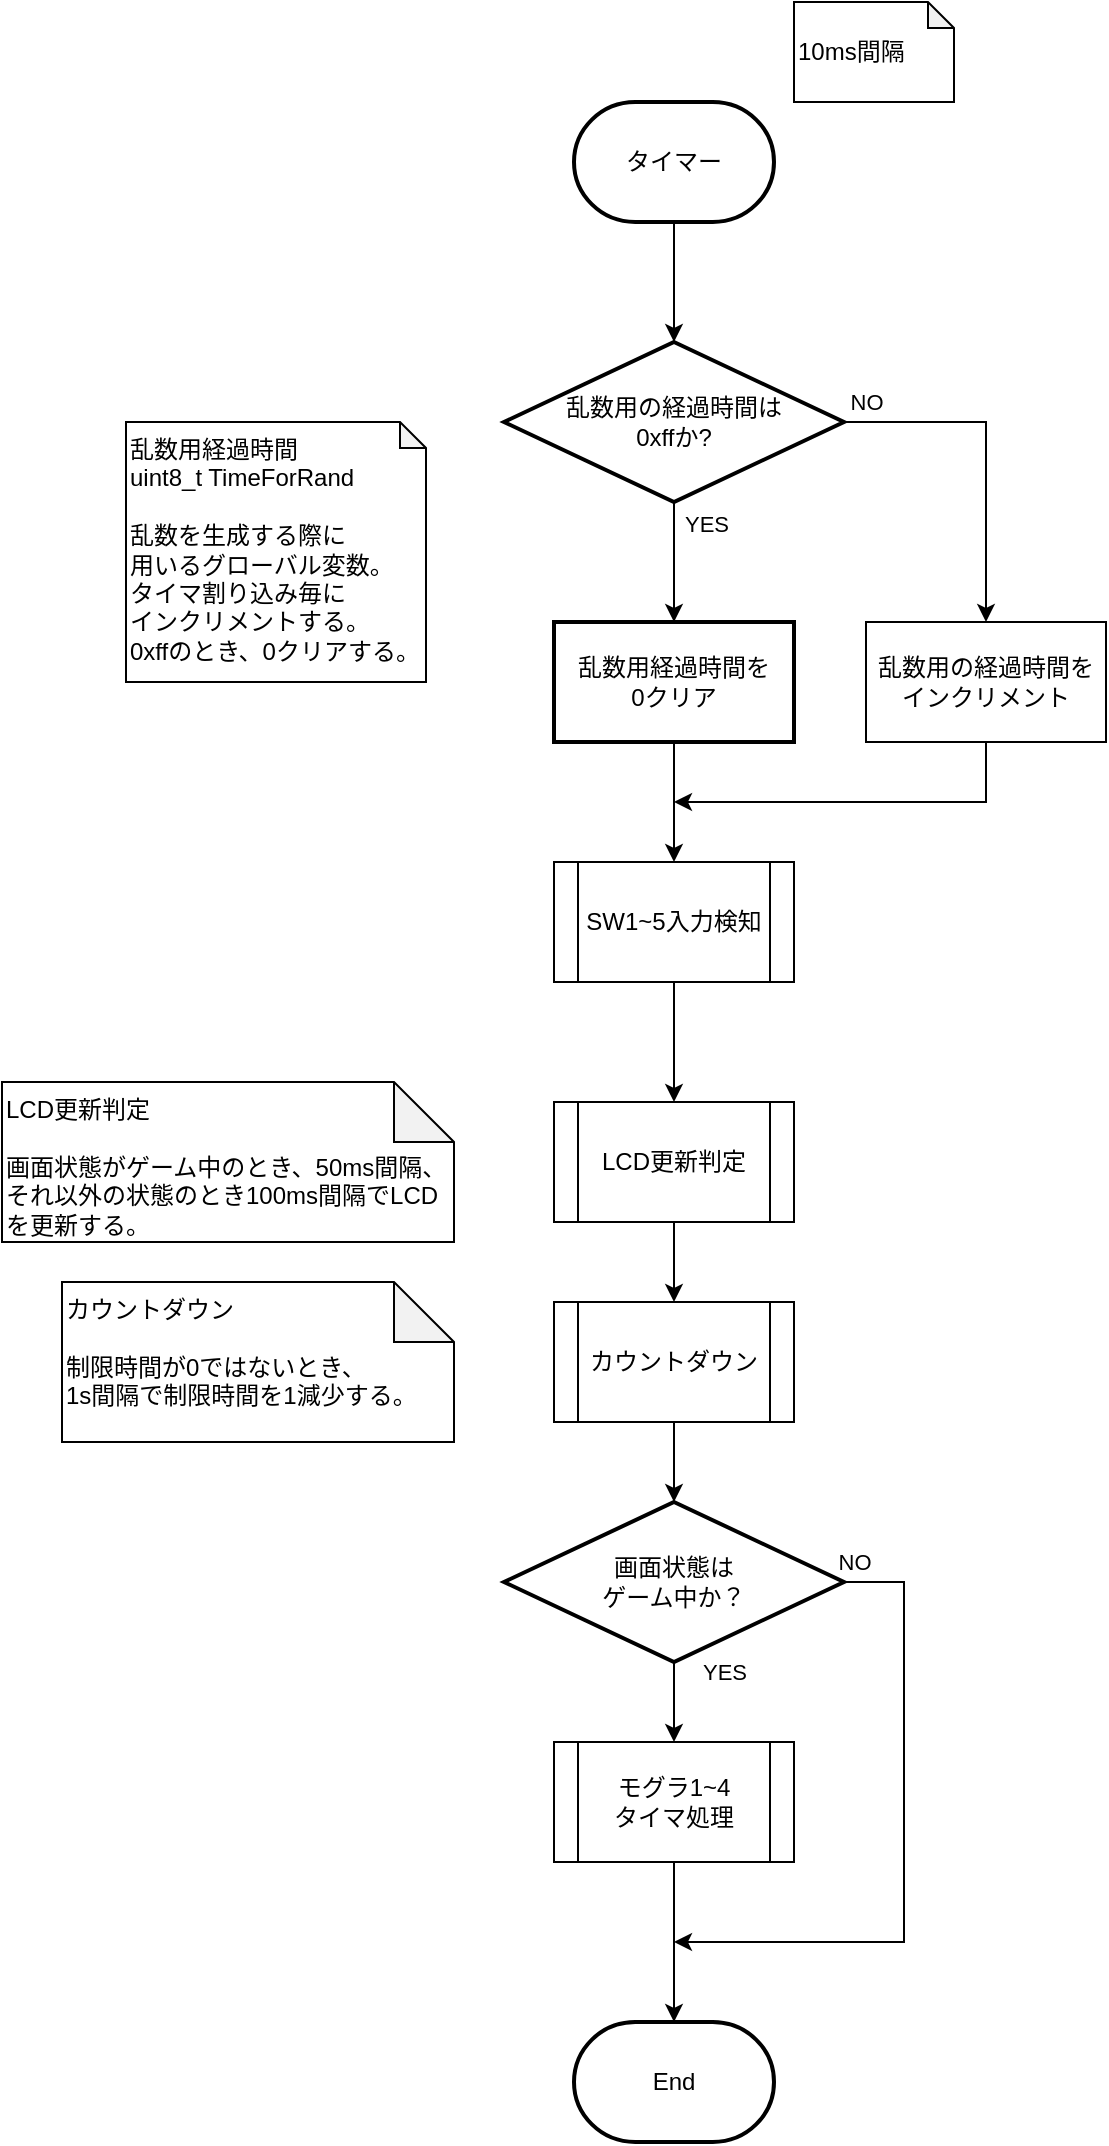 <mxfile version="13.6.2" type="device" pages="6"><diagram id="C4UiOn8G_oNXNngueYFW" name="タイマ割り込み"><mxGraphModel dx="768" dy="1667" grid="1" gridSize="10" guides="1" tooltips="1" connect="1" arrows="1" fold="1" page="1" pageScale="1" pageWidth="827" pageHeight="1169" math="0" shadow="0"><root><mxCell id="82_a3FsHzP6IaTtDiQ8j-0"/><mxCell id="82_a3FsHzP6IaTtDiQ8j-1" parent="82_a3FsHzP6IaTtDiQ8j-0"/><mxCell id="CfchBtsZi7F4YrzsTCuV-0" style="edgeStyle=orthogonalEdgeStyle;rounded=0;orthogonalLoop=1;jettySize=auto;html=1;exitX=0.5;exitY=1;exitDx=0;exitDy=0;entryX=0.5;entryY=0;entryDx=0;entryDy=0;" parent="82_a3FsHzP6IaTtDiQ8j-1" source="82_a3FsHzP6IaTtDiQ8j-6" target="-Sg9gFIOYxLXovaEyY0z-31" edge="1"><mxGeometry relative="1" as="geometry"/></mxCell><mxCell id="82_a3FsHzP6IaTtDiQ8j-6" value="SW1~5入力検知" style="shape=process;whiteSpace=wrap;html=1;backgroundOutline=1;" parent="82_a3FsHzP6IaTtDiQ8j-1" vertex="1"><mxGeometry x="413" y="-640" width="120" height="60" as="geometry"/></mxCell><mxCell id="82_a3FsHzP6IaTtDiQ8j-15" value="10ms間隔" style="shape=note;whiteSpace=wrap;html=1;backgroundOutline=1;darkOpacity=0.05;align=left;size=13;" parent="82_a3FsHzP6IaTtDiQ8j-1" vertex="1"><mxGeometry x="533" y="-1070" width="80" height="50" as="geometry"/></mxCell><mxCell id="-Sg9gFIOYxLXovaEyY0z-25" value="End" style="strokeWidth=2;html=1;shape=mxgraph.flowchart.terminator;whiteSpace=wrap;" parent="82_a3FsHzP6IaTtDiQ8j-1" vertex="1"><mxGeometry x="423" y="-60" width="100" height="60" as="geometry"/></mxCell><mxCell id="-Sg9gFIOYxLXovaEyY0z-26" value="カウントダウン&lt;br&gt;&lt;br&gt;制限時間が0ではないとき、&lt;br&gt;1s間隔で制限時間を1減少する。" style="shape=note;whiteSpace=wrap;html=1;backgroundOutline=1;darkOpacity=0.05;align=left;verticalAlign=top;" parent="82_a3FsHzP6IaTtDiQ8j-1" vertex="1"><mxGeometry x="167" y="-430" width="196" height="80" as="geometry"/></mxCell><mxCell id="-Sg9gFIOYxLXovaEyY0z-27" value="YES" style="edgeStyle=orthogonalEdgeStyle;rounded=0;orthogonalLoop=1;jettySize=auto;html=1;" parent="82_a3FsHzP6IaTtDiQ8j-1" source="-Sg9gFIOYxLXovaEyY0z-29" target="-Sg9gFIOYxLXovaEyY0z-36" edge="1"><mxGeometry x="-0.75" y="25" relative="1" as="geometry"><mxPoint x="473" y="-160" as="targetPoint"/><mxPoint as="offset"/></mxGeometry></mxCell><mxCell id="-Sg9gFIOYxLXovaEyY0z-28" value="NO" style="edgeStyle=orthogonalEdgeStyle;rounded=0;orthogonalLoop=1;jettySize=auto;html=1;exitX=1;exitY=0.5;exitDx=0;exitDy=0;" parent="82_a3FsHzP6IaTtDiQ8j-1" source="-Sg9gFIOYxLXovaEyY0z-29" edge="1"><mxGeometry x="-0.968" y="10" relative="1" as="geometry"><mxPoint x="473" y="-100" as="targetPoint"/><Array as="points"><mxPoint x="588" y="-280"/><mxPoint x="588" y="-100"/><mxPoint x="473" y="-100"/></Array><mxPoint as="offset"/></mxGeometry></mxCell><mxCell id="-Sg9gFIOYxLXovaEyY0z-29" value="画面状態は&lt;br&gt;ゲーム中か？" style="rhombus;whiteSpace=wrap;html=1;strokeWidth=2;" parent="82_a3FsHzP6IaTtDiQ8j-1" vertex="1"><mxGeometry x="388" y="-320" width="170" height="80" as="geometry"/></mxCell><mxCell id="-Sg9gFIOYxLXovaEyY0z-30" value="" style="edgeStyle=orthogonalEdgeStyle;rounded=0;orthogonalLoop=1;jettySize=auto;html=1;" parent="82_a3FsHzP6IaTtDiQ8j-1" source="-Sg9gFIOYxLXovaEyY0z-31" target="-Sg9gFIOYxLXovaEyY0z-33" edge="1"><mxGeometry relative="1" as="geometry"/></mxCell><mxCell id="-Sg9gFIOYxLXovaEyY0z-31" value="LCD更新判定" style="shape=process;whiteSpace=wrap;html=1;backgroundOutline=1;" parent="82_a3FsHzP6IaTtDiQ8j-1" vertex="1"><mxGeometry x="413" y="-520" width="120" height="60" as="geometry"/></mxCell><mxCell id="-Sg9gFIOYxLXovaEyY0z-32" value="" style="edgeStyle=orthogonalEdgeStyle;rounded=0;orthogonalLoop=1;jettySize=auto;html=1;" parent="82_a3FsHzP6IaTtDiQ8j-1" source="-Sg9gFIOYxLXovaEyY0z-33" target="-Sg9gFIOYxLXovaEyY0z-29" edge="1"><mxGeometry relative="1" as="geometry"/></mxCell><mxCell id="-Sg9gFIOYxLXovaEyY0z-33" value="カウントダウン" style="shape=process;whiteSpace=wrap;html=1;backgroundOutline=1;" parent="82_a3FsHzP6IaTtDiQ8j-1" vertex="1"><mxGeometry x="413" y="-420" width="120" height="60" as="geometry"/></mxCell><mxCell id="-Sg9gFIOYxLXovaEyY0z-34" value="LCD更新判定&lt;br&gt;&lt;br&gt;画面状態がゲーム中のとき、50ms間隔、それ以外の状態のとき100ms間隔でLCDを更新する。" style="shape=note;whiteSpace=wrap;html=1;backgroundOutline=1;darkOpacity=0.05;align=left;verticalAlign=top;" parent="82_a3FsHzP6IaTtDiQ8j-1" vertex="1"><mxGeometry x="137" y="-530" width="226" height="80" as="geometry"/></mxCell><mxCell id="-Sg9gFIOYxLXovaEyY0z-36" value="モグラ1~4&lt;br&gt;タイマ処理" style="shape=process;whiteSpace=wrap;html=1;backgroundOutline=1;" parent="82_a3FsHzP6IaTtDiQ8j-1" vertex="1"><mxGeometry x="413" y="-200" width="120" height="60" as="geometry"/></mxCell><mxCell id="-Sg9gFIOYxLXovaEyY0z-41" value="" style="edgeStyle=orthogonalEdgeStyle;rounded=0;orthogonalLoop=1;jettySize=auto;html=1;exitX=0.5;exitY=1;exitDx=0;exitDy=0;" parent="82_a3FsHzP6IaTtDiQ8j-1" source="-Sg9gFIOYxLXovaEyY0z-36" target="-Sg9gFIOYxLXovaEyY0z-25" edge="1"><mxGeometry relative="1" as="geometry"><mxPoint x="473" y="160" as="sourcePoint"/></mxGeometry></mxCell><mxCell id="f9EUW7qI4jeVvzpMTlka-3" value="乱数用経過時間&lt;br&gt;uint8_t TimeForRand&lt;br&gt;&lt;br&gt;乱数を生成する際に&lt;br&gt;用いるグローバル変数。&lt;br&gt;タイマ割り込み毎に&lt;br&gt;インクリメントする。&lt;br&gt;0xffのとき、0クリアする。" style="shape=note;whiteSpace=wrap;html=1;backgroundOutline=1;darkOpacity=0.05;align=left;size=13;verticalAlign=top;" parent="82_a3FsHzP6IaTtDiQ8j-1" vertex="1"><mxGeometry x="199" y="-860" width="150" height="130" as="geometry"/></mxCell><mxCell id="f9EUW7qI4jeVvzpMTlka-6" value="" style="edgeStyle=orthogonalEdgeStyle;rounded=0;orthogonalLoop=1;jettySize=auto;html=1;" parent="82_a3FsHzP6IaTtDiQ8j-1" source="f9EUW7qI4jeVvzpMTlka-7" edge="1"><mxGeometry relative="1" as="geometry"><mxPoint x="473" y="-670" as="targetPoint"/><Array as="points"><mxPoint x="629" y="-670"/></Array></mxGeometry></mxCell><mxCell id="f9EUW7qI4jeVvzpMTlka-7" value="乱数用の経過時間を&lt;br&gt;インクリメント" style="rounded=0;whiteSpace=wrap;html=1;" parent="82_a3FsHzP6IaTtDiQ8j-1" vertex="1"><mxGeometry x="569" y="-760" width="120" height="60" as="geometry"/></mxCell><mxCell id="f9EUW7qI4jeVvzpMTlka-11" value="" style="edgeStyle=orthogonalEdgeStyle;rounded=0;orthogonalLoop=1;jettySize=auto;html=1;" parent="82_a3FsHzP6IaTtDiQ8j-1" source="f9EUW7qI4jeVvzpMTlka-9" target="f9EUW7qI4jeVvzpMTlka-10" edge="1"><mxGeometry relative="1" as="geometry"/></mxCell><mxCell id="f9EUW7qI4jeVvzpMTlka-9" value="タイマー" style="strokeWidth=2;html=1;shape=mxgraph.flowchart.terminator;whiteSpace=wrap;" parent="82_a3FsHzP6IaTtDiQ8j-1" vertex="1"><mxGeometry x="423" y="-1020" width="100" height="60" as="geometry"/></mxCell><mxCell id="f9EUW7qI4jeVvzpMTlka-13" value="YES" style="edgeStyle=orthogonalEdgeStyle;rounded=0;orthogonalLoop=1;jettySize=auto;html=1;" parent="82_a3FsHzP6IaTtDiQ8j-1" source="f9EUW7qI4jeVvzpMTlka-10" target="f9EUW7qI4jeVvzpMTlka-12" edge="1"><mxGeometry x="-0.667" y="16" relative="1" as="geometry"><mxPoint y="1" as="offset"/></mxGeometry></mxCell><mxCell id="f9EUW7qI4jeVvzpMTlka-14" value="NO" style="edgeStyle=orthogonalEdgeStyle;rounded=0;orthogonalLoop=1;jettySize=auto;html=1;exitX=1;exitY=0.5;exitDx=0;exitDy=0;entryX=0.5;entryY=0;entryDx=0;entryDy=0;" parent="82_a3FsHzP6IaTtDiQ8j-1" source="f9EUW7qI4jeVvzpMTlka-10" target="f9EUW7qI4jeVvzpMTlka-7" edge="1"><mxGeometry x="-0.871" y="10" relative="1" as="geometry"><mxPoint as="offset"/></mxGeometry></mxCell><mxCell id="f9EUW7qI4jeVvzpMTlka-10" value="乱数用の経過時間は&lt;br&gt;0xffか?" style="rhombus;whiteSpace=wrap;html=1;strokeWidth=2;" parent="82_a3FsHzP6IaTtDiQ8j-1" vertex="1"><mxGeometry x="388" y="-900" width="170" height="80" as="geometry"/></mxCell><mxCell id="f9EUW7qI4jeVvzpMTlka-15" style="edgeStyle=orthogonalEdgeStyle;rounded=0;orthogonalLoop=1;jettySize=auto;html=1;entryX=0.5;entryY=0;entryDx=0;entryDy=0;" parent="82_a3FsHzP6IaTtDiQ8j-1" source="f9EUW7qI4jeVvzpMTlka-12" target="82_a3FsHzP6IaTtDiQ8j-6" edge="1"><mxGeometry relative="1" as="geometry"/></mxCell><mxCell id="f9EUW7qI4jeVvzpMTlka-12" value="乱数用経過時間を&lt;br&gt;0クリア" style="whiteSpace=wrap;html=1;strokeWidth=2;" parent="82_a3FsHzP6IaTtDiQ8j-1" vertex="1"><mxGeometry x="413" y="-760" width="120" height="60" as="geometry"/></mxCell></root></mxGraphModel></diagram><diagram id="nZ6_9YVF645hUhn-ThvQ" name="SWx入力検知"><mxGraphModel dx="768" dy="491" grid="1" gridSize="10" guides="1" tooltips="1" connect="1" arrows="1" fold="1" page="1" pageScale="1" pageWidth="827" pageHeight="1169" math="0" shadow="0"><root><mxCell id="kZiBYAE6nFvpmbD5GY39-0"/><mxCell id="kZiBYAE6nFvpmbD5GY39-1" parent="kZiBYAE6nFvpmbD5GY39-0"/><mxCell id="r-ORSkZ6ZlocxdxCIIOa-3" value="0" style="edgeStyle=orthogonalEdgeStyle;rounded=0;orthogonalLoop=1;jettySize=auto;html=1;entryX=0.5;entryY=0;entryDx=0;entryDy=0;" parent="kZiBYAE6nFvpmbD5GY39-1" source="r-ORSkZ6ZlocxdxCIIOa-0" target="d1PUXkbqGHuf1PhaDBdO-2" edge="1"><mxGeometry x="-0.74" y="8" relative="1" as="geometry"><mxPoint x="392.5" y="720" as="targetPoint"/><mxPoint as="offset"/></mxGeometry></mxCell><mxCell id="d1PUXkbqGHuf1PhaDBdO-0" value="1" style="edgeStyle=orthogonalEdgeStyle;rounded=0;orthogonalLoop=1;jettySize=auto;html=1;exitX=1;exitY=0.5;exitDx=0;exitDy=0;" parent="kZiBYAE6nFvpmbD5GY39-1" source="r-ORSkZ6ZlocxdxCIIOa-0" target="d1PUXkbqGHuf1PhaDBdO-1" edge="1"><mxGeometry x="-0.984" y="10" relative="1" as="geometry"><mxPoint x="620" y="730" as="targetPoint"/><mxPoint x="1" as="offset"/></mxGeometry></mxCell><mxCell id="r-ORSkZ6ZlocxdxCIIOa-0" value="SWxポート値" style="rhombus;whiteSpace=wrap;html=1;strokeWidth=2;" parent="kZiBYAE6nFvpmbD5GY39-1" vertex="1"><mxGeometry x="297.5" y="570" width="190" height="80" as="geometry"/></mxCell><mxCell id="ggVYb9dm9Nbz7zMh7LIq-2" style="edgeStyle=orthogonalEdgeStyle;rounded=0;orthogonalLoop=1;jettySize=auto;html=1;exitX=0.5;exitY=1;exitDx=0;exitDy=0;" parent="kZiBYAE6nFvpmbD5GY39-1" source="d1PUXkbqGHuf1PhaDBdO-1" edge="1"><mxGeometry relative="1" as="geometry"><mxPoint x="393" y="1230" as="targetPoint"/><Array as="points"><mxPoint x="690" y="1230"/><mxPoint x="393" y="1230"/></Array></mxGeometry></mxCell><mxCell id="d1PUXkbqGHuf1PhaDBdO-1" value="チャタリング処理回数&lt;br&gt;とSWx入力値を&lt;br&gt;0にする" style="rounded=0;whiteSpace=wrap;html=1;" parent="kZiBYAE6nFvpmbD5GY39-1" vertex="1"><mxGeometry x="620" y="720" width="140" height="60" as="geometry"/></mxCell><mxCell id="d1PUXkbqGHuf1PhaDBdO-5" value="YES" style="edgeStyle=orthogonalEdgeStyle;rounded=0;orthogonalLoop=1;jettySize=auto;html=1;" parent="kZiBYAE6nFvpmbD5GY39-1" source="d1PUXkbqGHuf1PhaDBdO-2" target="d1PUXkbqGHuf1PhaDBdO-4" edge="1"><mxGeometry x="-0.714" y="18" relative="1" as="geometry"><mxPoint as="offset"/></mxGeometry></mxCell><mxCell id="ggVYb9dm9Nbz7zMh7LIq-3" value="NO" style="edgeStyle=orthogonalEdgeStyle;rounded=0;orthogonalLoop=1;jettySize=auto;html=1;exitX=1;exitY=0.5;exitDx=0;exitDy=0;entryX=0.5;entryY=0;entryDx=0;entryDy=0;" parent="kZiBYAE6nFvpmbD5GY39-1" source="d1PUXkbqGHuf1PhaDBdO-2" target="8lTnWRz9RbuQ35G65AID-1" edge="1"><mxGeometry x="-0.876" y="10" relative="1" as="geometry"><mxPoint x="690" y="890" as="targetPoint"/><mxPoint as="offset"/></mxGeometry></mxCell><mxCell id="d1PUXkbqGHuf1PhaDBdO-2" value="チャタリング処理回数&lt;br&gt;が3以上か？" style="rhombus;whiteSpace=wrap;html=1;strokeWidth=2;" parent="kZiBYAE6nFvpmbD5GY39-1" vertex="1"><mxGeometry x="297.5" y="720" width="190" height="80" as="geometry"/></mxCell><mxCell id="GpqzGrBlohHstggLvq2k-1" value="" style="edgeStyle=orthogonalEdgeStyle;rounded=0;orthogonalLoop=1;jettySize=auto;html=1;" parent="kZiBYAE6nFvpmbD5GY39-1" source="d1PUXkbqGHuf1PhaDBdO-4" target="GpqzGrBlohHstggLvq2k-0" edge="1"><mxGeometry relative="1" as="geometry"/></mxCell><mxCell id="d1PUXkbqGHuf1PhaDBdO-4" value="SWx入力値を1にする" style="whiteSpace=wrap;html=1;strokeWidth=2;" parent="kZiBYAE6nFvpmbD5GY39-1" vertex="1"><mxGeometry x="332.5" y="850" width="120" height="60" as="geometry"/></mxCell><mxCell id="GpqzGrBlohHstggLvq2k-3" value="YES" style="edgeStyle=orthogonalEdgeStyle;rounded=0;orthogonalLoop=1;jettySize=auto;html=1;" parent="kZiBYAE6nFvpmbD5GY39-1" source="GpqzGrBlohHstggLvq2k-0" target="GpqzGrBlohHstggLvq2k-2" edge="1"><mxGeometry x="-0.714" y="17" relative="1" as="geometry"><mxPoint as="offset"/></mxGeometry></mxCell><mxCell id="ggVYb9dm9Nbz7zMh7LIq-4" value="NO" style="edgeStyle=orthogonalEdgeStyle;rounded=0;orthogonalLoop=1;jettySize=auto;html=1;exitX=1;exitY=0.5;exitDx=0;exitDy=0;" parent="kZiBYAE6nFvpmbD5GY39-1" source="GpqzGrBlohHstggLvq2k-0" edge="1"><mxGeometry x="-0.882" y="10" relative="1" as="geometry"><mxPoint x="520" y="1230" as="targetPoint"/><mxPoint as="offset"/></mxGeometry></mxCell><mxCell id="GpqzGrBlohHstggLvq2k-0" value="SWx入力値が1&lt;br&gt;かつ&lt;br&gt;前回のSWx入力値が0か？" style="rhombus;whiteSpace=wrap;html=1;strokeWidth=2;" parent="kZiBYAE6nFvpmbD5GY39-1" vertex="1"><mxGeometry x="288.75" y="970" width="207.5" height="100" as="geometry"/></mxCell><mxCell id="ggVYb9dm9Nbz7zMh7LIq-0" value="" style="edgeStyle=orthogonalEdgeStyle;rounded=0;orthogonalLoop=1;jettySize=auto;html=1;" parent="kZiBYAE6nFvpmbD5GY39-1" source="GpqzGrBlohHstggLvq2k-2" target="Z06QRvlS2Tx_yEmqbj3p-0" edge="1"><mxGeometry relative="1" as="geometry"><mxPoint x="392.5" y="1460" as="targetPoint"/></mxGeometry></mxCell><mxCell id="GpqzGrBlohHstggLvq2k-2" value="SWStateを更新" style="whiteSpace=wrap;html=1;strokeWidth=2;" parent="kZiBYAE6nFvpmbD5GY39-1" vertex="1"><mxGeometry x="332.5" y="1120" width="120" height="60" as="geometry"/></mxCell><mxCell id="Jlqps3N-1PmSmZK25151-0" value="SWxポート値&lt;br&gt;&lt;br&gt;SWxの生データ。&lt;br&gt;Lアクティブのため、&lt;br&gt;SWxポート値が0でSWが&lt;br&gt;押されていることになる" style="shape=note;whiteSpace=wrap;html=1;backgroundOutline=1;darkOpacity=0.05;size=16;align=left;verticalAlign=top;" parent="kZiBYAE6nFvpmbD5GY39-1" vertex="1"><mxGeometry x="87.5" y="560" width="170" height="100" as="geometry"/></mxCell><mxCell id="Jlqps3N-1PmSmZK25151-2" value="SWx入力値&lt;br&gt;&lt;br&gt;チャタ取りをしたSWxの値。&lt;br&gt;1：SWが押されている。&lt;br&gt;0：SWが押されていない。" style="shape=note;whiteSpace=wrap;html=1;backgroundOutline=1;darkOpacity=0.05;size=16;align=left;verticalAlign=top;" parent="kZiBYAE6nFvpmbD5GY39-1" vertex="1"><mxGeometry x="95" y="840" width="170" height="100" as="geometry"/></mxCell><mxCell id="Jlqps3N-1PmSmZK25151-3" value="SWStateの更新&lt;br&gt;SW1押下：SWState | 0b0000 0001&lt;br&gt;SW2押下：SWState | 0b0000 0010&lt;br&gt;SW3押下：SWState | 0b0000 0100&lt;br&gt;SW4押下：SWState | 0b0000 1000&lt;br&gt;SW5押下：SWState | 0b0001 0000&lt;br&gt;&lt;br&gt;立てられたbitは、メイン処理内でSW入力による処理が終わった時に下げられる。" style="shape=note;whiteSpace=wrap;html=1;backgroundOutline=1;darkOpacity=0.05;size=16;align=left;verticalAlign=top;" parent="kZiBYAE6nFvpmbD5GY39-1" vertex="1"><mxGeometry x="65" y="1110" width="200" height="150" as="geometry"/></mxCell><mxCell id="Jlqps3N-1PmSmZK25151-5" value="SWxエッジ検出" style="shape=note;whiteSpace=wrap;html=1;backgroundOutline=1;darkOpacity=0.05;size=16;align=left;verticalAlign=top;" parent="kZiBYAE6nFvpmbD5GY39-1" vertex="1"><mxGeometry x="420" y="950" width="110" height="30" as="geometry"/></mxCell><mxCell id="zrnZjt6x9mvCKEgHq1JU-0" value="End" style="strokeWidth=2;html=1;shape=mxgraph.flowchart.terminator;whiteSpace=wrap;" parent="kZiBYAE6nFvpmbD5GY39-1" vertex="1"><mxGeometry x="342.5" y="1400" width="100" height="60" as="geometry"/></mxCell><mxCell id="Z06QRvlS2Tx_yEmqbj3p-1" value="" style="edgeStyle=orthogonalEdgeStyle;rounded=0;orthogonalLoop=1;jettySize=auto;html=1;" parent="kZiBYAE6nFvpmbD5GY39-1" source="Z06QRvlS2Tx_yEmqbj3p-0" target="zrnZjt6x9mvCKEgHq1JU-0" edge="1"><mxGeometry relative="1" as="geometry"/></mxCell><mxCell id="Z06QRvlS2Tx_yEmqbj3p-0" value="前回のSWx入力値&lt;br&gt;を更新" style="rounded=0;whiteSpace=wrap;html=1;" parent="kZiBYAE6nFvpmbD5GY39-1" vertex="1"><mxGeometry x="332.5" y="1270" width="120" height="60" as="geometry"/></mxCell><mxCell id="Z06QRvlS2Tx_yEmqbj3p-2" value="前回のSWx入力値&lt;br&gt;&lt;br&gt;前回のタイマ割り込み時のSWx入力値。&lt;br&gt;SWx入力検知の最後に更新する。" style="shape=note;whiteSpace=wrap;html=1;backgroundOutline=1;darkOpacity=0.05;size=16;align=left;verticalAlign=top;" parent="kZiBYAE6nFvpmbD5GY39-1" vertex="1"><mxGeometry x="95" y="970" width="170" height="110" as="geometry"/></mxCell><mxCell id="Z06QRvlS2Tx_yEmqbj3p-3" value="チャタリング処理回数&lt;br&gt;&lt;br&gt;チャタ対策用の変数。&lt;br&gt;SWxポート値が0のとき、&lt;br&gt;チャタリング処理回数が3未満で&lt;br&gt;インクリメントされ、&lt;br&gt;3以上でSWx入力値を1にする。" style="shape=note;whiteSpace=wrap;html=1;backgroundOutline=1;darkOpacity=0.05;size=16;align=left;verticalAlign=top;" parent="kZiBYAE6nFvpmbD5GY39-1" vertex="1"><mxGeometry x="80" y="700" width="185" height="120" as="geometry"/></mxCell><mxCell id="8lTnWRz9RbuQ35G65AID-0" value="" style="edgeStyle=orthogonalEdgeStyle;rounded=0;orthogonalLoop=1;jettySize=auto;html=1;" parent="kZiBYAE6nFvpmbD5GY39-1" source="8lTnWRz9RbuQ35G65AID-1" edge="1"><mxGeometry relative="1" as="geometry"><mxPoint x="585" y="1230" as="targetPoint"/></mxGeometry></mxCell><mxCell id="8lTnWRz9RbuQ35G65AID-1" value="チャタリング処理回数をインクリメント" style="whiteSpace=wrap;html=1;strokeWidth=2;" parent="kZiBYAE6nFvpmbD5GY39-1" vertex="1"><mxGeometry x="520" y="850" width="130" height="60" as="geometry"/></mxCell><mxCell id="FLiIaQNmWerbj6zGijh2-0" value="" style="edgeStyle=orthogonalEdgeStyle;rounded=0;orthogonalLoop=1;jettySize=auto;html=1;entryX=0.5;entryY=0;entryDx=0;entryDy=0;" parent="kZiBYAE6nFvpmbD5GY39-1" source="FLiIaQNmWerbj6zGijh2-1" edge="1"><mxGeometry relative="1" as="geometry"><mxPoint x="392.5" y="260" as="targetPoint"/></mxGeometry></mxCell><mxCell id="FLiIaQNmWerbj6zGijh2-1" value="start" style="strokeWidth=2;html=1;shape=mxgraph.flowchart.terminator;whiteSpace=wrap;" parent="kZiBYAE6nFvpmbD5GY39-1" vertex="1"><mxGeometry x="342.5" y="157" width="100" height="60" as="geometry"/></mxCell><mxCell id="FLiIaQNmWerbj6zGijh2-2" value="SWx入力検知" style="shape=note;whiteSpace=wrap;html=1;backgroundOutline=1;darkOpacity=0.05;" parent="kZiBYAE6nFvpmbD5GY39-1" vertex="1"><mxGeometry x="318.75" y="60" width="147.5" height="50" as="geometry"/></mxCell><mxCell id="FLiIaQNmWerbj6zGijh2-6" value="NO" style="edgeStyle=orthogonalEdgeStyle;rounded=0;orthogonalLoop=1;jettySize=auto;html=1;" parent="kZiBYAE6nFvpmbD5GY39-1" source="FLiIaQNmWerbj6zGijh2-5" target="r-ORSkZ6ZlocxdxCIIOa-0" edge="1"><mxGeometry x="-0.8" y="18" relative="1" as="geometry"><mxPoint as="offset"/></mxGeometry></mxCell><mxCell id="FLiIaQNmWerbj6zGijh2-7" value="YES" style="edgeStyle=orthogonalEdgeStyle;rounded=0;orthogonalLoop=1;jettySize=auto;html=1;exitX=1;exitY=0.5;exitDx=0;exitDy=0;" parent="kZiBYAE6nFvpmbD5GY39-1" source="FLiIaQNmWerbj6zGijh2-5" edge="1"><mxGeometry x="-0.991" y="10" relative="1" as="geometry"><mxPoint x="393" y="1370" as="targetPoint"/><Array as="points"><mxPoint x="800" y="430"/><mxPoint x="800" y="1370"/></Array><mxPoint as="offset"/></mxGeometry></mxCell><mxCell id="FLiIaQNmWerbj6zGijh2-5" value="SWxが押下されているか？" style="rhombus;whiteSpace=wrap;html=1;" parent="kZiBYAE6nFvpmbD5GY39-1" vertex="1"><mxGeometry x="292.5" y="390" width="200" height="80" as="geometry"/></mxCell><mxCell id="ve9Jpth5XHOio87bljjp-0" value="" style="edgeStyle=orthogonalEdgeStyle;rounded=0;orthogonalLoop=1;jettySize=auto;html=1;" parent="kZiBYAE6nFvpmbD5GY39-1" source="ve9Jpth5XHOio87bljjp-1" edge="1"><mxGeometry relative="1" as="geometry"><mxPoint x="392.5" y="390" as="targetPoint"/></mxGeometry></mxCell><mxCell id="ve9Jpth5XHOio87bljjp-1" value="SWxポート値取得" style="whiteSpace=wrap;html=1;strokeWidth=2;" parent="kZiBYAE6nFvpmbD5GY39-1" vertex="1"><mxGeometry x="332.5" y="260" width="120" height="60" as="geometry"/></mxCell><mxCell id="bekDsu5ege-4Lup44org-0" value="xは1~5の意" style="shape=note;whiteSpace=wrap;html=1;backgroundOutline=1;darkOpacity=0.05;size=15;" parent="kZiBYAE6nFvpmbD5GY39-1" vertex="1"><mxGeometry x="466.25" y="30" width="103.75" height="50" as="geometry"/></mxCell><mxCell id="bekDsu5ege-4Lup44org-2" value="&lt;span&gt;uint8_t SWState&lt;/span&gt;&lt;br&gt;&lt;br&gt;&lt;span&gt;5bitで5つのSWの押下を表現する&lt;br&gt;グローバル変数。&lt;br&gt;1：押下されている&lt;br&gt;0：押下されていない&lt;br&gt;&amp;nbsp; &amp;nbsp; &amp;nbsp; &amp;nbsp; &amp;nbsp; &amp;nbsp; &amp;nbsp; sw5 sw4 sw3 sw2 sw1&lt;br&gt;&amp;nbsp;0 | 0 | 0 |&amp;nbsp; 0&amp;nbsp; |&amp;nbsp; 0&amp;nbsp; |&amp;nbsp; 0&amp;nbsp; |&amp;nbsp; 0&amp;nbsp; |&amp;nbsp; 0&amp;nbsp; |&lt;br&gt;&lt;br&gt;SWx押下の確認&lt;br&gt;&lt;/span&gt;SW1：SWState &amp;amp; 0b0000 0001&lt;br&gt;SW2：SWState &amp;amp; 0b0000 0010&lt;br&gt;SW3：SWState &amp;amp; 0b0000 0100&lt;br&gt;SW4：SWState &amp;amp; 0b0000 1000&lt;br&gt;SW5：SWState &amp;amp; 0b0001 0000&lt;span&gt;&lt;br&gt;&lt;/span&gt;" style="shape=note;html=1;backgroundOutline=1;darkOpacity=0.05;align=left;verticalAlign=top;size=10;" parent="kZiBYAE6nFvpmbD5GY39-1" vertex="1"><mxGeometry x="70" y="300" width="187.5" height="230" as="geometry"/></mxCell></root></mxGraphModel></diagram><diagram id="V3TPJ0kKaJHPZJocanCF" name="LCD更新判定"><mxGraphModel dx="768" dy="1667" grid="1" gridSize="10" guides="1" tooltips="1" connect="1" arrows="1" fold="1" page="1" pageScale="1" pageWidth="827" pageHeight="1169" math="0" shadow="0"><root><mxCell id="pNIpm9MRHYhzraGkcjrT-0"/><mxCell id="pNIpm9MRHYhzraGkcjrT-1" parent="pNIpm9MRHYhzraGkcjrT-0"/><mxCell id="pNIpm9MRHYhzraGkcjrT-2" value="" style="edgeStyle=orthogonalEdgeStyle;rounded=0;orthogonalLoop=1;jettySize=auto;html=1;entryX=0.5;entryY=0;entryDx=0;entryDy=0;" parent="pNIpm9MRHYhzraGkcjrT-1" source="pNIpm9MRHYhzraGkcjrT-3" target="pNIpm9MRHYhzraGkcjrT-6" edge="1"><mxGeometry relative="1" as="geometry"><mxPoint x="414" y="-800" as="targetPoint"/></mxGeometry></mxCell><mxCell id="pNIpm9MRHYhzraGkcjrT-3" value="Start" style="strokeWidth=2;html=1;shape=mxgraph.flowchart.terminator;whiteSpace=wrap;" parent="pNIpm9MRHYhzraGkcjrT-1" vertex="1"><mxGeometry x="364" y="-930" width="100" height="60" as="geometry"/></mxCell><mxCell id="pNIpm9MRHYhzraGkcjrT-4" value="YES" style="edgeStyle=orthogonalEdgeStyle;rounded=0;orthogonalLoop=1;jettySize=auto;html=1;" parent="pNIpm9MRHYhzraGkcjrT-1" source="pNIpm9MRHYhzraGkcjrT-6" target="pNIpm9MRHYhzraGkcjrT-8" edge="1"><mxGeometry x="-0.778" y="16" relative="1" as="geometry"><mxPoint as="offset"/></mxGeometry></mxCell><mxCell id="pNIpm9MRHYhzraGkcjrT-5" value="NO" style="edgeStyle=orthogonalEdgeStyle;rounded=0;orthogonalLoop=1;jettySize=auto;html=1;" parent="pNIpm9MRHYhzraGkcjrT-1" source="pNIpm9MRHYhzraGkcjrT-6" target="pNIpm9MRHYhzraGkcjrT-12" edge="1"><mxGeometry x="-0.909" y="10" relative="1" as="geometry"><mxPoint as="offset"/></mxGeometry></mxCell><mxCell id="pNIpm9MRHYhzraGkcjrT-6" value="LCD更新間隔が0" style="rhombus;whiteSpace=wrap;html=1;strokeWidth=2;" parent="pNIpm9MRHYhzraGkcjrT-1" vertex="1"><mxGeometry x="329" y="-800" width="170" height="80" as="geometry"/></mxCell><mxCell id="pNIpm9MRHYhzraGkcjrT-7" value="" style="edgeStyle=orthogonalEdgeStyle;rounded=0;orthogonalLoop=1;jettySize=auto;html=1;" parent="pNIpm9MRHYhzraGkcjrT-1" source="pNIpm9MRHYhzraGkcjrT-8" target="pNIpm9MRHYhzraGkcjrT-10" edge="1"><mxGeometry relative="1" as="geometry"/></mxCell><mxCell id="pNIpm9MRHYhzraGkcjrT-8" value="LCD更新間隔を&lt;br&gt;UpdateIntervalLCD&lt;br&gt;にする" style="whiteSpace=wrap;html=1;strokeWidth=2;" parent="pNIpm9MRHYhzraGkcjrT-1" vertex="1"><mxGeometry x="354" y="-630" width="120" height="60" as="geometry"/></mxCell><mxCell id="pNIpm9MRHYhzraGkcjrT-9" value="" style="edgeStyle=orthogonalEdgeStyle;rounded=0;orthogonalLoop=1;jettySize=auto;html=1;" parent="pNIpm9MRHYhzraGkcjrT-1" source="pNIpm9MRHYhzraGkcjrT-10" target="pNIpm9MRHYhzraGkcjrT-13" edge="1"><mxGeometry relative="1" as="geometry"/></mxCell><mxCell id="pNIpm9MRHYhzraGkcjrT-10" value="LCD更新フラグをON" style="whiteSpace=wrap;html=1;strokeWidth=2;" parent="pNIpm9MRHYhzraGkcjrT-1" vertex="1"><mxGeometry x="354" y="-504" width="120" height="60" as="geometry"/></mxCell><mxCell id="pNIpm9MRHYhzraGkcjrT-11" style="edgeStyle=orthogonalEdgeStyle;rounded=0;orthogonalLoop=1;jettySize=auto;html=1;exitX=0.5;exitY=1;exitDx=0;exitDy=0;" parent="pNIpm9MRHYhzraGkcjrT-1" source="pNIpm9MRHYhzraGkcjrT-12" edge="1"><mxGeometry relative="1" as="geometry"><mxPoint x="414" y="-410" as="targetPoint"/><Array as="points"><mxPoint x="560" y="-410"/></Array></mxGeometry></mxCell><mxCell id="pNIpm9MRHYhzraGkcjrT-12" value="LCD更新間隔を&lt;br&gt;デクリメント" style="whiteSpace=wrap;html=1;strokeWidth=2;" parent="pNIpm9MRHYhzraGkcjrT-1" vertex="1"><mxGeometry x="500" y="-630" width="120" height="60" as="geometry"/></mxCell><mxCell id="pNIpm9MRHYhzraGkcjrT-13" value="End" style="strokeWidth=2;html=1;shape=mxgraph.flowchart.terminator;whiteSpace=wrap;" parent="pNIpm9MRHYhzraGkcjrT-1" vertex="1"><mxGeometry x="364" y="-360" width="100" height="60" as="geometry"/></mxCell><mxCell id="pNIpm9MRHYhzraGkcjrT-14" value="LCD更新間隔&lt;br&gt;&lt;br&gt;LCD更新のタイミングを制御する静的変数。&lt;br&gt;&lt;br&gt;uint8_t UpdateIntervalLCD&lt;br&gt;&lt;br&gt;LCD更新間隔を決定するグローバル変数。&lt;br&gt;画面状態がゲーム中のとき5(50ms間隔)、&lt;br&gt;それ以外のときは10(100ms間隔)" style="shape=note;whiteSpace=wrap;html=1;backgroundOutline=1;darkOpacity=0.05;align=left;size=15;verticalAlign=top;" parent="pNIpm9MRHYhzraGkcjrT-1" vertex="1"><mxGeometry x="100" y="-810" width="190" height="210" as="geometry"/></mxCell><mxCell id="pNIpm9MRHYhzraGkcjrT-15" value="LCD更新判定&lt;br&gt;void UpdateLCDDecision(void)&lt;br&gt;&lt;br&gt;LCDの更新を判定する関数。&lt;br&gt;LCDを更新する際は、LCD更新フラグをONにする。" style="shape=note;whiteSpace=wrap;html=1;size=14;verticalAlign=top;align=left;spacingTop=-6;" parent="pNIpm9MRHYhzraGkcjrT-1" vertex="1"><mxGeometry x="317.5" y="-1070" width="193" height="100" as="geometry"/></mxCell><mxCell id="pNIpm9MRHYhzraGkcjrT-16" value="LCD更新フラグ&lt;br&gt;&lt;br&gt;LCDの更新を制御するフラグ。&lt;br&gt;LCD更新関数でフラグをOFFにする。" style="shape=note;whiteSpace=wrap;html=1;backgroundOutline=1;darkOpacity=0.05;align=left;size=15;verticalAlign=top;" parent="pNIpm9MRHYhzraGkcjrT-1" vertex="1"><mxGeometry x="100" y="-519" width="210" height="90" as="geometry"/></mxCell></root></mxGraphModel></diagram><diagram id="eLfEMEqlcWBXFb_Rs1cY" name="カウントダウン"><mxGraphModel dx="768" dy="1660" grid="1" gridSize="10" guides="1" tooltips="1" connect="1" arrows="1" fold="1" page="1" pageScale="1" pageWidth="827" pageHeight="1169" math="0" shadow="0"><root><mxCell id="hW9EQ4oWzppn_fqib6Zk-0"/><mxCell id="hW9EQ4oWzppn_fqib6Zk-1" parent="hW9EQ4oWzppn_fqib6Zk-0"/><mxCell id="hW9EQ4oWzppn_fqib6Zk-2" value="" style="edgeStyle=orthogonalEdgeStyle;rounded=0;orthogonalLoop=1;jettySize=auto;html=1;entryX=0.5;entryY=0;entryDx=0;entryDy=0;" parent="hW9EQ4oWzppn_fqib6Zk-1" source="hW9EQ4oWzppn_fqib6Zk-3" target="hW9EQ4oWzppn_fqib6Zk-6" edge="1"><mxGeometry relative="1" as="geometry"><mxPoint x="414" y="-910" as="targetPoint"/></mxGeometry></mxCell><mxCell id="hW9EQ4oWzppn_fqib6Zk-3" value="Start" style="strokeWidth=2;html=1;shape=mxgraph.flowchart.terminator;whiteSpace=wrap;" parent="hW9EQ4oWzppn_fqib6Zk-1" vertex="1"><mxGeometry x="364" y="-1040" width="100" height="60" as="geometry"/></mxCell><mxCell id="hW9EQ4oWzppn_fqib6Zk-4" value="NO" style="edgeStyle=orthogonalEdgeStyle;rounded=0;orthogonalLoop=1;jettySize=auto;html=1;" parent="hW9EQ4oWzppn_fqib6Zk-1" source="hW9EQ4oWzppn_fqib6Zk-6" target="hW9EQ4oWzppn_fqib6Zk-16" edge="1"><mxGeometry x="-0.778" y="16" relative="1" as="geometry"><mxPoint as="offset"/></mxGeometry></mxCell><mxCell id="hW9EQ4oWzppn_fqib6Zk-5" value="NO" style="edgeStyle=orthogonalEdgeStyle;rounded=0;orthogonalLoop=1;jettySize=auto;html=1;exitX=1;exitY=0.5;exitDx=0;exitDy=0;" parent="hW9EQ4oWzppn_fqib6Zk-1" source="hW9EQ4oWzppn_fqib6Zk-16" target="hW9EQ4oWzppn_fqib6Zk-12" edge="1"><mxGeometry x="-0.863" y="10" relative="1" as="geometry"><mxPoint as="offset"/></mxGeometry></mxCell><mxCell id="hW9EQ4oWzppn_fqib6Zk-6" value="制限時間が0" style="rhombus;whiteSpace=wrap;html=1;strokeWidth=2;" parent="hW9EQ4oWzppn_fqib6Zk-1" vertex="1"><mxGeometry x="329" y="-910" width="170" height="80" as="geometry"/></mxCell><mxCell id="hW9EQ4oWzppn_fqib6Zk-7" value="" style="edgeStyle=orthogonalEdgeStyle;rounded=0;orthogonalLoop=1;jettySize=auto;html=1;" parent="hW9EQ4oWzppn_fqib6Zk-1" source="hW9EQ4oWzppn_fqib6Zk-8" target="hW9EQ4oWzppn_fqib6Zk-10" edge="1"><mxGeometry relative="1" as="geometry"/></mxCell><mxCell id="hW9EQ4oWzppn_fqib6Zk-8" value="制限時間更新間隔を100(1s)にする" style="whiteSpace=wrap;html=1;strokeWidth=2;" parent="hW9EQ4oWzppn_fqib6Zk-1" vertex="1"><mxGeometry x="354" y="-620" width="120" height="60" as="geometry"/></mxCell><mxCell id="hW9EQ4oWzppn_fqib6Zk-9" value="" style="edgeStyle=orthogonalEdgeStyle;rounded=0;orthogonalLoop=1;jettySize=auto;html=1;" parent="hW9EQ4oWzppn_fqib6Zk-1" source="hW9EQ4oWzppn_fqib6Zk-10" target="hW9EQ4oWzppn_fqib6Zk-13" edge="1"><mxGeometry relative="1" as="geometry"/></mxCell><mxCell id="hW9EQ4oWzppn_fqib6Zk-10" value="制限時間をデクリメント" style="whiteSpace=wrap;html=1;strokeWidth=2;" parent="hW9EQ4oWzppn_fqib6Zk-1" vertex="1"><mxGeometry x="354" y="-500" width="120" height="60" as="geometry"/></mxCell><mxCell id="hW9EQ4oWzppn_fqib6Zk-11" style="edgeStyle=orthogonalEdgeStyle;rounded=0;orthogonalLoop=1;jettySize=auto;html=1;exitX=0.5;exitY=1;exitDx=0;exitDy=0;" parent="hW9EQ4oWzppn_fqib6Zk-1" source="hW9EQ4oWzppn_fqib6Zk-12" edge="1"><mxGeometry relative="1" as="geometry"><mxPoint x="414" y="-400" as="targetPoint"/><Array as="points"><mxPoint x="559" y="-400"/></Array></mxGeometry></mxCell><mxCell id="hW9EQ4oWzppn_fqib6Zk-12" value="制限時間更新間隔を&lt;br&gt;デクリメント" style="whiteSpace=wrap;html=1;strokeWidth=2;" parent="hW9EQ4oWzppn_fqib6Zk-1" vertex="1"><mxGeometry x="499" y="-620" width="120" height="60" as="geometry"/></mxCell><mxCell id="hW9EQ4oWzppn_fqib6Zk-13" value="End" style="strokeWidth=2;html=1;shape=mxgraph.flowchart.terminator;whiteSpace=wrap;" parent="hW9EQ4oWzppn_fqib6Zk-1" vertex="1"><mxGeometry x="364" y="-330" width="100" height="60" as="geometry"/></mxCell><mxCell id="hW9EQ4oWzppn_fqib6Zk-14" value="YES" style="edgeStyle=orthogonalEdgeStyle;rounded=0;orthogonalLoop=1;jettySize=auto;html=1;exitX=0.5;exitY=1;exitDx=0;exitDy=0;entryX=0.5;entryY=0;entryDx=0;entryDy=0;" parent="hW9EQ4oWzppn_fqib6Zk-1" source="hW9EQ4oWzppn_fqib6Zk-16" target="hW9EQ4oWzppn_fqib6Zk-8" edge="1"><mxGeometry x="-0.667" y="16" relative="1" as="geometry"><mxPoint as="offset"/></mxGeometry></mxCell><mxCell id="hW9EQ4oWzppn_fqib6Zk-15" value="YES" style="edgeStyle=orthogonalEdgeStyle;rounded=0;orthogonalLoop=1;jettySize=auto;html=1;exitX=1;exitY=0.5;exitDx=0;exitDy=0;" parent="hW9EQ4oWzppn_fqib6Zk-1" source="hW9EQ4oWzppn_fqib6Zk-6" edge="1"><mxGeometry x="-0.975" y="10" relative="1" as="geometry"><mxPoint x="414" y="-360" as="targetPoint"/><Array as="points"><mxPoint x="640" y="-870"/><mxPoint x="640" y="-360"/></Array><mxPoint as="offset"/></mxGeometry></mxCell><mxCell id="hW9EQ4oWzppn_fqib6Zk-16" value="制限時間更新間隔が0" style="rhombus;whiteSpace=wrap;html=1;strokeWidth=2;" parent="hW9EQ4oWzppn_fqib6Zk-1" vertex="1"><mxGeometry x="329" y="-760" width="170" height="80" as="geometry"/></mxCell><mxCell id="hW9EQ4oWzppn_fqib6Zk-17" value="uint8_t 制限時間更新間隔&lt;br&gt;&lt;br&gt;制限時間を減少させるタイミングを制御する変数。" style="shape=note;whiteSpace=wrap;html=1;backgroundOutline=1;darkOpacity=0.05;align=left;size=15;verticalAlign=top;" parent="hW9EQ4oWzppn_fqib6Zk-1" vertex="1"><mxGeometry x="100" y="-765" width="190" height="90" as="geometry"/></mxCell><mxCell id="hW9EQ4oWzppn_fqib6Zk-18" value="カウントダウン&lt;br&gt;void CountDown(void)&lt;br&gt;&lt;br&gt;制限時間を1秒間で1減少させる関数。" style="shape=note;whiteSpace=wrap;html=1;backgroundOutline=1;darkOpacity=0.05;align=left;size=15;verticalAlign=top;" parent="hW9EQ4oWzppn_fqib6Zk-1" vertex="1"><mxGeometry x="319" y="-1130" width="190" height="80" as="geometry"/></mxCell><mxCell id="hW9EQ4oWzppn_fqib6Zk-19" value="制限時間&lt;br&gt;&lt;br&gt;モグラたたきゲームの時間を表すグローバル変数。&lt;br&gt;&lt;br&gt;メイン処理内で画面状態が&lt;br&gt;ゲーム開始カウントダウン&lt;br&gt;に遷移したときに3、&lt;br&gt;ゲーム中に遷移したときに60となる" style="shape=note;whiteSpace=wrap;html=1;backgroundOutline=1;darkOpacity=0.05;align=left;size=15;verticalAlign=top;" parent="hW9EQ4oWzppn_fqib6Zk-1" vertex="1"><mxGeometry x="80" y="-950" width="210" height="140" as="geometry"/></mxCell></root></mxGraphModel></diagram><diagram id="GfPwJHO-y7Ba91lNuhNj" name="モグラxタイマ処理"><mxGraphModel dx="-59" dy="491" grid="1" gridSize="10" guides="1" tooltips="1" connect="1" arrows="1" fold="1" page="1" pageScale="1" pageWidth="827" pageHeight="1169" math="0" shadow="0"><root><mxCell id="bvFB9T3cpRXaB6M1KaDV-0"/><mxCell id="bvFB9T3cpRXaB6M1KaDV-1" parent="bvFB9T3cpRXaB6M1KaDV-0"/><mxCell id="bvFB9T3cpRXaB6M1KaDV-2" value="「モグラx表示時間」&lt;br&gt;&lt;br&gt;モグラが表示されている時間&lt;br&gt;モグラが出現している時と、モグラが撃退され、消えるまでの時間を保持する。&lt;br&gt;&lt;br&gt;タイマで時間を減少させる。" style="shape=note;whiteSpace=wrap;html=1;size=14;verticalAlign=top;align=left;spacingTop=-6;" parent="bvFB9T3cpRXaB6M1KaDV-1" vertex="1"><mxGeometry x="1400" y="370" width="160" height="130" as="geometry"/></mxCell><mxCell id="bvFB9T3cpRXaB6M1KaDV-3" value="モグラ出現判定&lt;br&gt;100msごとなどで、フラグを立てて、メイン関数で判定を行う" style="shape=note;whiteSpace=wrap;html=1;size=14;verticalAlign=top;align=left;spacingTop=-6;" parent="bvFB9T3cpRXaB6M1KaDV-1" vertex="1"><mxGeometry x="920" y="410" width="160" height="70" as="geometry"/></mxCell><mxCell id="bvFB9T3cpRXaB6M1KaDV-4" value="" style="edgeStyle=orthogonalEdgeStyle;rounded=0;orthogonalLoop=1;jettySize=auto;html=1;entryX=0.5;entryY=0;entryDx=0;entryDy=0;entryPerimeter=0;" parent="bvFB9T3cpRXaB6M1KaDV-1" source="bvFB9T3cpRXaB6M1KaDV-5" target="bvFB9T3cpRXaB6M1KaDV-13" edge="1"><mxGeometry relative="1" as="geometry"><mxPoint x="1165" y="600" as="targetPoint"/></mxGeometry></mxCell><mxCell id="bvFB9T3cpRXaB6M1KaDV-5" value="モグラ出現判定" style="shape=process;whiteSpace=wrap;html=1;backgroundOutline=1;strokeWidth=2;" parent="bvFB9T3cpRXaB6M1KaDV-1" vertex="1"><mxGeometry x="1105" y="410" width="120" height="60" as="geometry"/></mxCell><mxCell id="bvFB9T3cpRXaB6M1KaDV-6" style="edgeStyle=orthogonalEdgeStyle;rounded=0;orthogonalLoop=1;jettySize=auto;html=1;exitX=0.5;exitY=1;exitDx=0;exitDy=0;" parent="bvFB9T3cpRXaB6M1KaDV-1" source="bvFB9T3cpRXaB6M1KaDV-7" edge="1"><mxGeometry relative="1" as="geometry"><mxPoint x="1165" y="535" as="targetPoint"/><Array as="points"><mxPoint x="1310" y="535"/></Array></mxGeometry></mxCell><mxCell id="bvFB9T3cpRXaB6M1KaDV-7" value="モグラx表示時間&lt;br&gt;デクリメント" style="whiteSpace=wrap;html=1;strokeWidth=2;" parent="bvFB9T3cpRXaB6M1KaDV-1" vertex="1"><mxGeometry x="1250" y="410" width="120" height="60" as="geometry"/></mxCell><mxCell id="bvFB9T3cpRXaB6M1KaDV-8" value="YES" style="edgeStyle=orthogonalEdgeStyle;rounded=0;orthogonalLoop=1;jettySize=auto;html=1;" parent="bvFB9T3cpRXaB6M1KaDV-1" source="bvFB9T3cpRXaB6M1KaDV-10" target="bvFB9T3cpRXaB6M1KaDV-5" edge="1"><mxGeometry x="-0.8" y="15" relative="1" as="geometry"><mxPoint as="offset"/></mxGeometry></mxCell><mxCell id="bvFB9T3cpRXaB6M1KaDV-9" value="NO" style="edgeStyle=orthogonalEdgeStyle;rounded=0;orthogonalLoop=1;jettySize=auto;html=1;exitX=1;exitY=0.5;exitDx=0;exitDy=0;entryX=0.5;entryY=0;entryDx=0;entryDy=0;" parent="bvFB9T3cpRXaB6M1KaDV-1" source="bvFB9T3cpRXaB6M1KaDV-10" target="bvFB9T3cpRXaB6M1KaDV-7" edge="1"><mxGeometry x="-0.923" y="10" relative="1" as="geometry"><mxPoint as="offset"/></mxGeometry></mxCell><mxCell id="bvFB9T3cpRXaB6M1KaDV-10" value="モグラ未出現か？" style="rhombus;whiteSpace=wrap;html=1;strokeWidth=2;" parent="bvFB9T3cpRXaB6M1KaDV-1" vertex="1"><mxGeometry x="1080" y="260" width="170" height="80" as="geometry"/></mxCell><mxCell id="bvFB9T3cpRXaB6M1KaDV-11" style="edgeStyle=orthogonalEdgeStyle;rounded=0;orthogonalLoop=1;jettySize=auto;html=1;exitX=0.5;exitY=1;exitDx=0;exitDy=0;exitPerimeter=0;" parent="bvFB9T3cpRXaB6M1KaDV-1" source="bvFB9T3cpRXaB6M1KaDV-12" target="bvFB9T3cpRXaB6M1KaDV-10" edge="1"><mxGeometry relative="1" as="geometry"/></mxCell><mxCell id="bvFB9T3cpRXaB6M1KaDV-12" value="Start" style="strokeWidth=2;html=1;shape=mxgraph.flowchart.terminator;whiteSpace=wrap;" parent="bvFB9T3cpRXaB6M1KaDV-1" vertex="1"><mxGeometry x="1115" y="150" width="100" height="60" as="geometry"/></mxCell><mxCell id="bvFB9T3cpRXaB6M1KaDV-13" value="End" style="strokeWidth=2;html=1;shape=mxgraph.flowchart.terminator;whiteSpace=wrap;" parent="bvFB9T3cpRXaB6M1KaDV-1" vertex="1"><mxGeometry x="1115" y="605" width="100" height="60" as="geometry"/></mxCell><mxCell id="bvFB9T3cpRXaB6M1KaDV-14" value="モグラxタイマ処理&lt;br&gt;void MolexTimerProcess(void)" style="shape=note;whiteSpace=wrap;html=1;backgroundOutline=1;darkOpacity=0.05;align=center;size=17;" parent="bvFB9T3cpRXaB6M1KaDV-1" vertex="1"><mxGeometry x="1070" y="50" width="180" height="70" as="geometry"/></mxCell><mxCell id="6-QF17sNc5cvpP7yc7La-0" value="xは1~4の意" style="shape=note;whiteSpace=wrap;html=1;backgroundOutline=1;darkOpacity=0.05;size=15;" parent="bvFB9T3cpRXaB6M1KaDV-1" vertex="1"><mxGeometry x="1260" y="20" width="100" height="40" as="geometry"/></mxCell></root></mxGraphModel></diagram><diagram id="7IJMeDul3ieizvXoM-Eb" name="モグラx出現判定"><mxGraphModel dx="768" dy="491" grid="1" gridSize="10" guides="1" tooltips="1" connect="1" arrows="1" fold="1" page="1" pageScale="1" pageWidth="827" pageHeight="1169" math="0" shadow="0"><root><mxCell id="RLkQG9RODE0vBwzLhkJe-0"/><mxCell id="RLkQG9RODE0vBwzLhkJe-1" parent="RLkQG9RODE0vBwzLhkJe-0"/><mxCell id="RLkQG9RODE0vBwzLhkJe-2" value="「モグラ出現フラグ」&lt;br&gt;タイマでモグラ出現判定()を行い、&lt;br&gt;出現が決定した場合、ONになる&lt;br&gt;&lt;br&gt;モグラ未出現の状態更新でOFFになる" style="shape=note;whiteSpace=wrap;html=1;backgroundOutline=1;darkOpacity=0.05;size=16;" parent="RLkQG9RODE0vBwzLhkJe-1" vertex="1"><mxGeometry x="580" y="800" width="210" height="90" as="geometry"/></mxCell><mxCell id="RLkQG9RODE0vBwzLhkJe-3" value="" style="edgeStyle=orthogonalEdgeStyle;rounded=0;orthogonalLoop=1;jettySize=auto;html=1;" parent="RLkQG9RODE0vBwzLhkJe-1" source="RLkQG9RODE0vBwzLhkJe-4" target="RLkQG9RODE0vBwzLhkJe-9" edge="1"><mxGeometry relative="1" as="geometry"/></mxCell><mxCell id="RLkQG9RODE0vBwzLhkJe-4" value="start" style="strokeWidth=2;html=1;shape=mxgraph.flowchart.terminator;whiteSpace=wrap;" parent="RLkQG9RODE0vBwzLhkJe-1" vertex="1"><mxGeometry x="342.5" y="337" width="100" height="60" as="geometry"/></mxCell><mxCell id="RLkQG9RODE0vBwzLhkJe-5" value="" style="edgeStyle=orthogonalEdgeStyle;rounded=0;orthogonalLoop=1;jettySize=auto;html=1;exitX=0.5;exitY=1;exitDx=0;exitDy=0;" parent="RLkQG9RODE0vBwzLhkJe-1" source="RLkQG9RODE0vBwzLhkJe-15" edge="1"><mxGeometry relative="1" as="geometry"><mxPoint x="392.5" y="925" as="targetPoint"/><mxPoint x="392.5" y="880" as="sourcePoint"/></mxGeometry></mxCell><mxCell id="RLkQG9RODE0vBwzLhkJe-6" value="End" style="strokeWidth=2;html=1;shape=mxgraph.flowchart.terminator;whiteSpace=wrap;" parent="RLkQG9RODE0vBwzLhkJe-1" vertex="1"><mxGeometry x="342.5" y="925" width="100" height="60" as="geometry"/></mxCell><mxCell id="RLkQG9RODE0vBwzLhkJe-7" value="モグラx出現判定&lt;br&gt;void PopDecision(uint8_t count/time)&lt;br&gt;&lt;br&gt;モグラの出現を判定する関数。&lt;br&gt;モグラが出現した時は、モグラ出現フラグをONにする。" style="shape=note;whiteSpace=wrap;html=1;size=14;verticalAlign=top;align=left;spacingTop=-6;" parent="RLkQG9RODE0vBwzLhkJe-1" vertex="1"><mxGeometry x="296" y="200" width="193" height="103" as="geometry"/></mxCell><mxCell id="RLkQG9RODE0vBwzLhkJe-8" value="" style="edgeStyle=orthogonalEdgeStyle;rounded=0;orthogonalLoop=1;jettySize=auto;html=1;" parent="RLkQG9RODE0vBwzLhkJe-1" source="RLkQG9RODE0vBwzLhkJe-9" target="RLkQG9RODE0vBwzLhkJe-11" edge="1"><mxGeometry relative="1" as="geometry"/></mxCell><mxCell id="RLkQG9RODE0vBwzLhkJe-9" value="モグラ出現率を算出" style="whiteSpace=wrap;html=1;strokeWidth=2;" parent="RLkQG9RODE0vBwzLhkJe-1" vertex="1"><mxGeometry x="332.5" y="460" width="120" height="60" as="geometry"/></mxCell><mxCell id="RLkQG9RODE0vBwzLhkJe-10" value="" style="edgeStyle=orthogonalEdgeStyle;rounded=0;orthogonalLoop=1;jettySize=auto;html=1;" parent="RLkQG9RODE0vBwzLhkJe-1" source="RLkQG9RODE0vBwzLhkJe-11" target="RLkQG9RODE0vBwzLhkJe-14" edge="1"><mxGeometry relative="1" as="geometry"/></mxCell><mxCell id="RLkQG9RODE0vBwzLhkJe-11" value="乱数を取得する" style="whiteSpace=wrap;html=1;strokeWidth=2;" parent="RLkQG9RODE0vBwzLhkJe-1" vertex="1"><mxGeometry x="332.5" y="560" width="120" height="60" as="geometry"/></mxCell><mxCell id="RLkQG9RODE0vBwzLhkJe-12" value="YES" style="edgeStyle=orthogonalEdgeStyle;rounded=0;orthogonalLoop=1;jettySize=auto;html=1;" parent="RLkQG9RODE0vBwzLhkJe-1" source="RLkQG9RODE0vBwzLhkJe-14" target="RLkQG9RODE0vBwzLhkJe-15" edge="1"><mxGeometry x="-0.48" y="18" relative="1" as="geometry"><mxPoint as="offset"/></mxGeometry></mxCell><mxCell id="RLkQG9RODE0vBwzLhkJe-13" value="NO" style="edgeStyle=orthogonalEdgeStyle;rounded=0;orthogonalLoop=1;jettySize=auto;html=1;exitX=1;exitY=0.5;exitDx=0;exitDy=0;" parent="RLkQG9RODE0vBwzLhkJe-1" source="RLkQG9RODE0vBwzLhkJe-14" edge="1"><mxGeometry x="-0.915" y="7" relative="1" as="geometry"><mxPoint x="392.5" y="900" as="targetPoint"/><Array as="points"><mxPoint x="520" y="710"/><mxPoint x="520" y="900"/></Array><mxPoint as="offset"/></mxGeometry></mxCell><mxCell id="RLkQG9RODE0vBwzLhkJe-14" value="モグラは出現したか？" style="rhombus;whiteSpace=wrap;html=1;strokeWidth=2;" parent="RLkQG9RODE0vBwzLhkJe-1" vertex="1"><mxGeometry x="291" y="660" width="203" height="100" as="geometry"/></mxCell><mxCell id="RLkQG9RODE0vBwzLhkJe-15" value="モグラ出現フラグON" style="whiteSpace=wrap;html=1;strokeWidth=2;" parent="RLkQG9RODE0vBwzLhkJe-1" vertex="1"><mxGeometry x="332.5" y="810" width="120" height="60" as="geometry"/></mxCell><mxCell id="RLkQG9RODE0vBwzLhkJe-16" value="モグラの出現率&lt;br&gt;&lt;br&gt;引数の制限時間が少ない程、出現率が上昇する。&lt;br&gt;&lt;br&gt;乱数の取得&lt;br&gt;&lt;br&gt;ゲーム起動からの経過時間と、モグラの番号(1~4)ををシードとする。&lt;br&gt;&lt;br&gt;モグラ出現の判定&lt;br&gt;&lt;br&gt;モグラの出現率と乱数を使ってモグラの出現を判定する。" style="shape=note;whiteSpace=wrap;html=1;backgroundOutline=1;darkOpacity=0.05;align=left;size=19;verticalAlign=top;" parent="RLkQG9RODE0vBwzLhkJe-1" vertex="1"><mxGeometry x="580" y="490" width="210" height="220" as="geometry"/></mxCell><mxCell id="0k5EyS0tKpIOd6AzMl_--0" value="xは1~4の意" style="shape=note;whiteSpace=wrap;html=1;backgroundOutline=1;darkOpacity=0.05;size=15;" parent="RLkQG9RODE0vBwzLhkJe-1" vertex="1"><mxGeometry x="494" y="160" width="100" height="40" as="geometry"/></mxCell></root></mxGraphModel></diagram></mxfile>